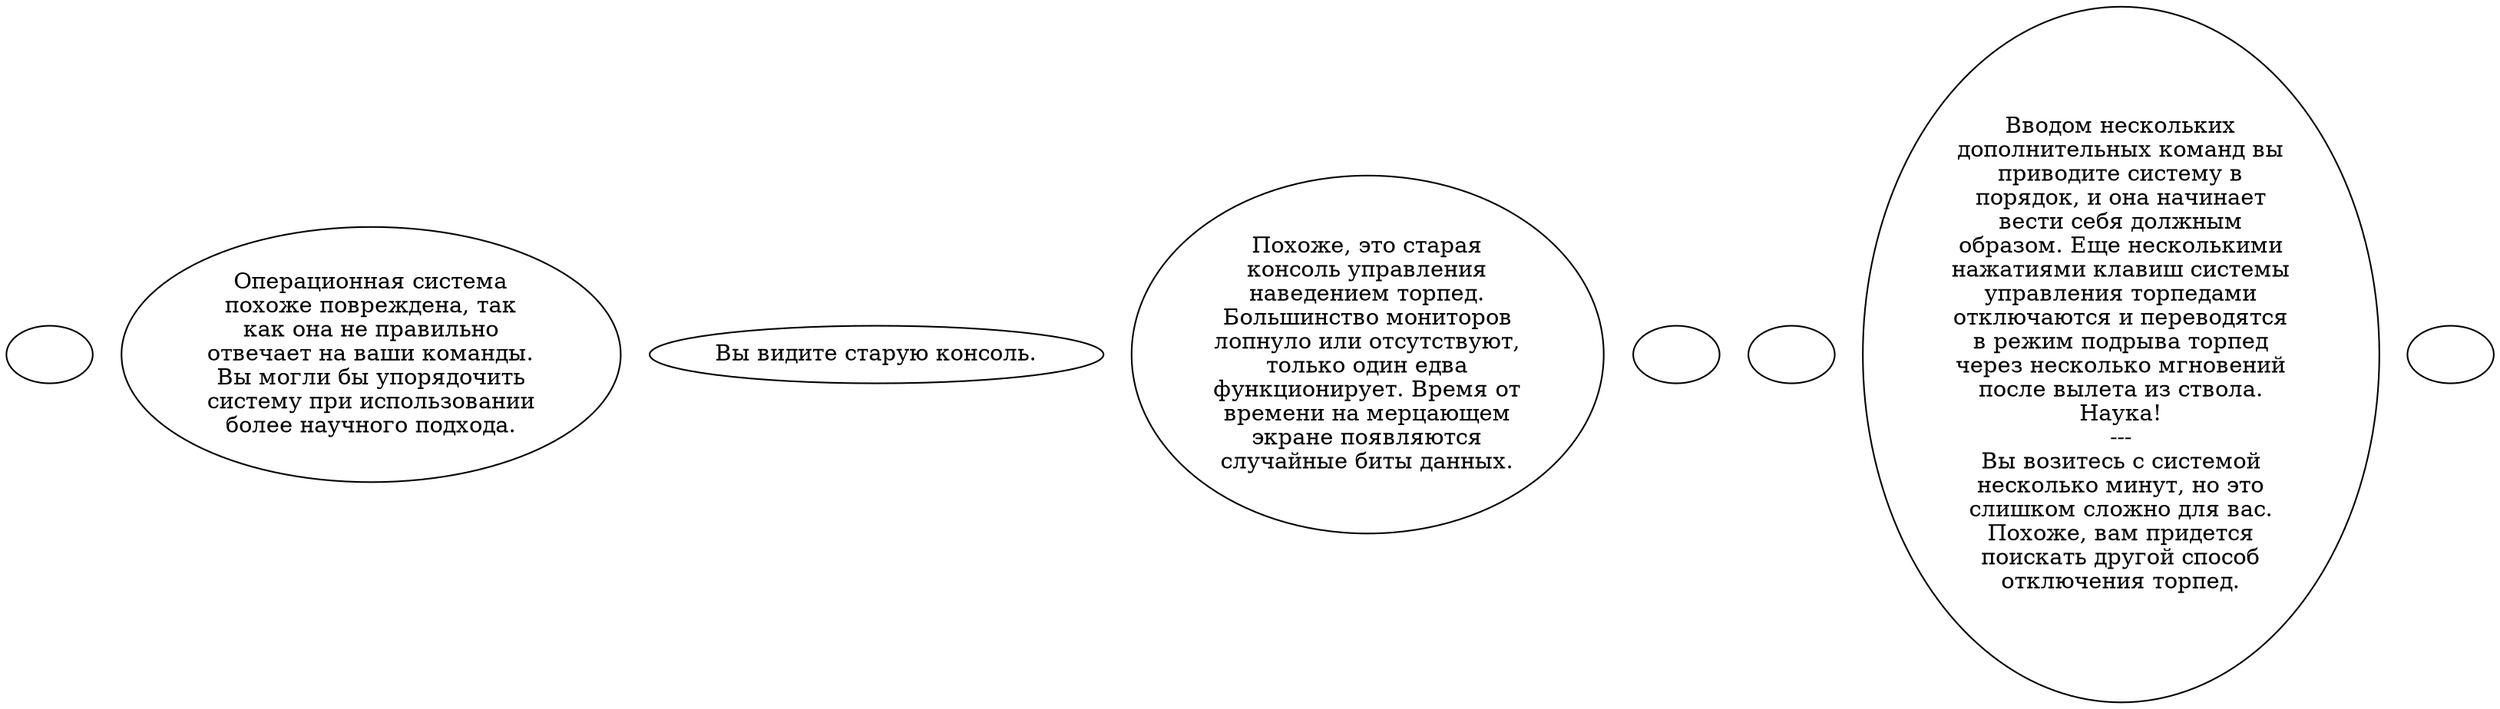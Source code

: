 digraph fcsubtar {
  "start" [style=filled       fillcolor="#FFFFFF"       color="#000000"]
  "start" [label=""]
  "use_p_proc" [style=filled       fillcolor="#FFFFFF"       color="#000000"]
  "use_p_proc" [label="Операционная система\nпохоже повреждена, так\nкак она не правильно\nотвечает на ваши команды.\nВы могли бы упорядочить\nсистему при использовании\nболее научного подхода."]
  "look_at_p_proc" [style=filled       fillcolor="#FFFFFF"       color="#000000"]
  "look_at_p_proc" [label="Вы видите старую консоль."]
  "description_p_proc" [style=filled       fillcolor="#FFFFFF"       color="#000000"]
  "description_p_proc" [label="Похоже, это старая\nконсоль управления\nнаведением торпед.\nБольшинство мониторов\nлопнуло или отсутствуют,\nтолько один едва\nфункционирует. Время от\nвремени на мерцающем\nэкране появляются\nслучайные биты данных."]
  "timed_event_p_proc" [style=filled       fillcolor="#FFFFFF"       color="#000000"]
  "timed_event_p_proc" [label=""]
  "map_enter_p_proc" [style=filled       fillcolor="#FFFFFF"       color="#000000"]
  "map_enter_p_proc" [label=""]
  "use_skill_on_p_proc" [style=filled       fillcolor="#FFFFFF"       color="#000000"]
  "use_skill_on_p_proc" [label="Вводом нескольких\nдополнительных команд вы\nприводите систему в\nпорядок, и она начинает\nвести себя должным\nобразом. Еще несколькими\nнажатиями клавиш системы\nуправления торпедами\nотключаются и переводятся\nв режим подрыва торпед\nчерез несколько мгновений\nпосле вылета из ствола.\nНаука!\n---\nВы возитесь с системой\nнесколько минут, но это\nслишком сложно для вас.\nПохоже, вам придется\nпоискать другой способ\nотключения торпед."]
  "use_obj_on_p_proc" [style=filled       fillcolor="#FFFFFF"       color="#000000"]
  "use_obj_on_p_proc" [label=""]
}